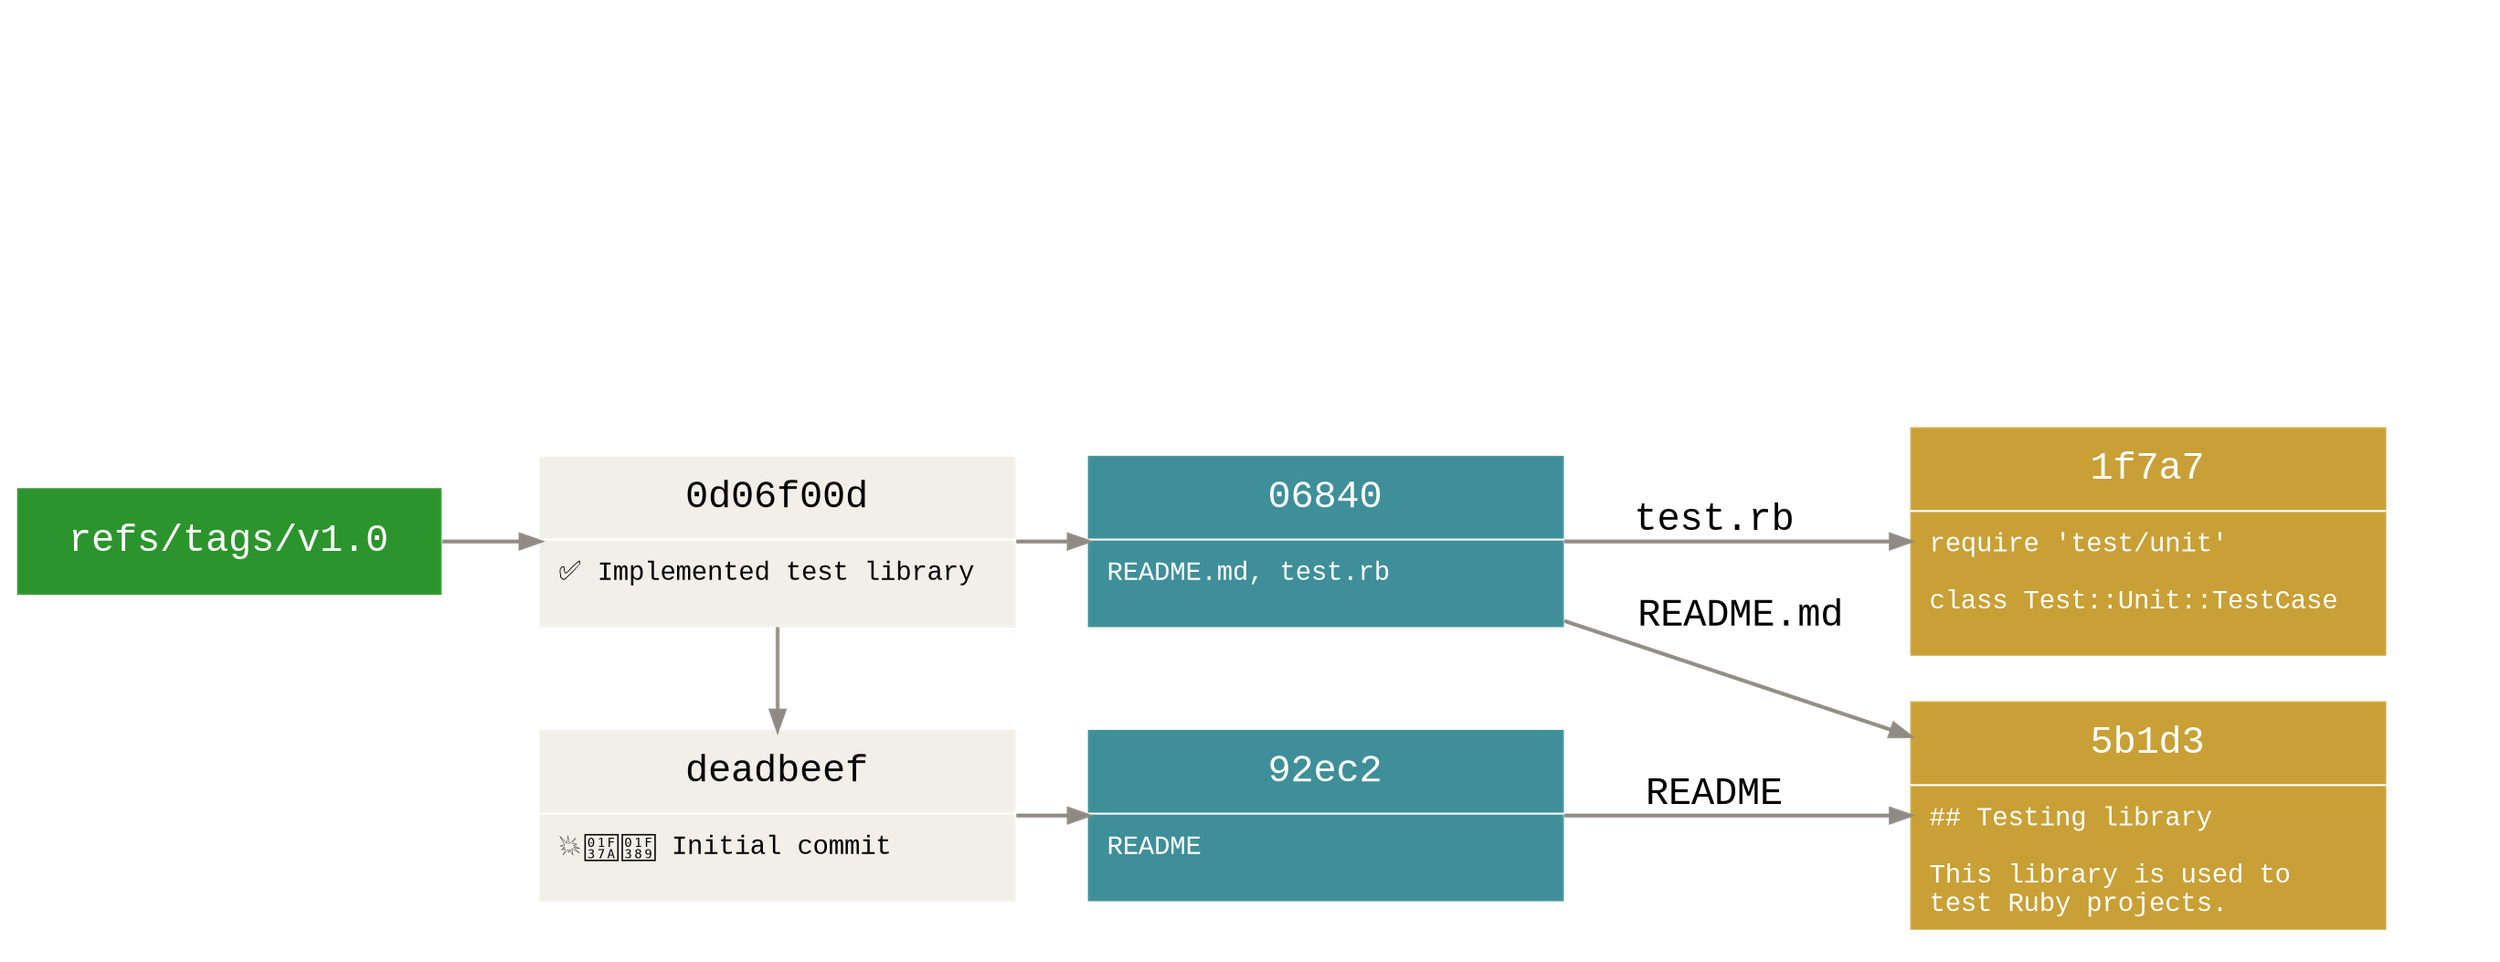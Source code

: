 graph Git {
  layout=neato
  bgcolor="transparent"

  ranksep=1
  nodesep=.5

  edge [color="#8f8a83"
        fontname="Menlo, Monaco, Consolas, Lucida Console, Courier New, monospace"
        fontsize=20
        labeldistance=8
        labelangle=8
        penwidth=2
        dir="back"]
  node [shape=box
        fontname="Menlo, Monaco, Consolas, Lucida Console, Courier New, monospace"
        fontsize=20
        margin=".2,.23"
        width=3.1
        penwidth=0]

  node [style="filled"
        fontcolor="#ffffff"
        fillcolor="#2c942c"]
  master [style=invis
          label="refs/heads/master"
          pos="0,4!"]
  tag [
       label="refs/tags/v1.0"
       pos="0,2!"]

  node [margin="0,0"
        fontcolor="#000000"
        fillcolor="transparent"]
  A [pos="4,0!"
     label=<
    <table cellspacing="0"
           cellpadding="10"
           color="white"
           border="0"
           bgcolor="#f0efe8"
           fixedsize="true"
           width="250"
           height="90">
      <tr>
        <td border="1"
            sides="b"
            width="250">deadbeef</td>
      </tr>
      <tr>
        <td align="left"
            balign="left"><font point-size="14">💥🍺🎉 Initial commit</font></td>
      </tr>
    </table>
    >]

  B [
     pos="4,2!"
     label=<
    <table cellspacing="0"
           cellpadding="10"
           color="white"
           border="0"
           bgcolor="#f0efe8"
           fixedsize="true"
           width="250"
           height="90">
      <tr>
        <td border="1"
            sides="b"
            width="250">0d06f00d</td>
      </tr>
      <tr>
        <td align="left"
            balign="left"><font point-size="14">✅ Implemented test library</font></td>
      </tr>
    </table>
    >]

  C [style=invis
     pos="4,4!"
     label=<
    <table cellspacing="0"
           cellpadding="10"
           color="white"
           border="0"
           bgcolor="#f0efe8"
           fixedsize="true"
           width="250"
           height="90">
      <tr>
        <td border="1"
            sides="b"
            width="250">50fac0de</td>
      </tr>
      <tr>
        <td align="left"
            balign="left"><font point-size="14">💩 Fixed stack overflow</font></td>
      </tr>
    </table>
    >]

  node [fontcolor="#ffffff"]

  tree_a [pos="8,0!"
          label=<
    <table cellspacing="0"
           cellpadding="10"
           color="white"
           border="0"
           bgcolor="#3e8f99"
           fixedsize="true"
           width="250"
           height="90">
      <tr>
        <td border="1"
            sides="b"
            width="250">92ec2</td>
      </tr>
      <tr>
        <td align="left"><font point-size="14">README</font></td>
      </tr>
    </table>
    >]

  tree_b [
          pos="8,2!"
          label=<
    <table cellspacing="0"
           cellpadding="10"
           color="white"
           border="0"
           bgcolor="#3e8f99"
           fixedsize="true"
           width="250"
           height="90">
      <tr>
        <td border="1"
            sides="b"
            width="250">06840</td>
      </tr>
      <tr>
        <td align="left"><font point-size="14">README.md, test.rb</font></td>
      </tr>
    </table>
    >]

  tree_c [style=invis
          pos="8,4!"
          label=<
    <table cellspacing="0"
           cellpadding="10"
           color="white"
           border="0"
           bgcolor="#3e8f99"
           fixedsize="true"
           width="250"
           height="90">
      <tr>
        <td border="1"
            sides="b"
            width="250">05a2d</td>
      </tr>
      <tr>
        <td align="left"><font point-size="14">README.md, test.rb, bak</font></td>
      </tr>
    </table>
    >]

  readme_1 [pos="14,0!"
            label=<
    <table cellspacing="0"
           cellpadding="10"
           color="white"
           border="0"
           bgcolor="#c8a036"
           fixedsize="true"
           width="250"
           height="120">
      <tr>
        <td border="1"
            sides="b"
            width="250">5b1d3</td>
      </tr>
      <tr>
        <td align="left"
            balign="left"><font point-size="14">## Testing library<br />
 <br />
This library is used to<br />
test Ruby projects.</font></td>
      </tr>
    </table>
    >]

  test_1 [
          pos="14,2!"
          label=<
    <table cellspacing="0"
           cellpadding="10"
           color="white"
           border="0"
           bgcolor="#c8a036"
           fixedsize="true"
           width="250"
           height="120">
      <tr>
        <td border="1"
            sides="b"
            width="250">1f7a7</td>
      </tr>
      <tr>
        <td align="left"
            balign="left"><font point-size="14">require 'test/unit'<br />
 <br />
class Test::Unit::TestCase</font></td>
      </tr>
    </table>
    >]

  test_2 [style=invis
          pos="14,4!"
          label=<
    <table cellspacing="0"
           cellpadding="10"
           color="white"
           border="0"
           bgcolor="#c8a036"
           fixedsize="true"
           width="250"
           height="120">
      <tr>
        <td border="1"
            sides="b"
            width="250">fa49b</td>
      </tr>
      <tr>
        <td align="left"
            balign="left"><font point-size="14">require 'logger'<br />
require 'test/unit'<br />
<br />
class Test::Unit::TestCase</font></td>
      </tr>
    </table>
    >]

  node [style=invis
        width=.033
        height=.033
        fixedsize=true
        label=""
        fillcolor="#8f8a83"]
  dummy_bak_1 [pos="10,5.5!"]
  dummy_bak_2 [pos="16.5,5.5!"]
  dummy_bak_3 [pos="16.5,-1!"]
  dummy_bak_4 [pos="10,-1!"]

  dummy_readme_1 [pos="10,5!"]
  dummy_readme_2 [pos="16.2,5!"]
  dummy_readme_3 [pos="16.2,0!"]

  readme_1 -- tree_a [headlabel="README"]
  tree_a -- A



  readme_1 -- tree_b [headlabel="README.md" labelangle=20 labeldistance=9.3]
  test_1 -- tree_b [headlabel="test.rb"]

  A -- B
  B -- tag
  tree_b -- B

  edge [style=invis]

  test_2 -- tree_c [headlabel="test.rb"]

  tree_a:se -- dummy_bak_4:w
  readme_1:e -- dummy_readme_3:w

  B -- C
  C -- master
  tree_c -- C

  edge [dir=none]
  dummy_bak_1 -- tree_c:ne [headlabel="bak" labelangle=-18 labeldistance=9.8]
  dummy_bak_1 -- dummy_bak_2 -- dummy_bak_3 -- dummy_bak_4

  dummy_readme_1 -- tree_c:ne [headlabel="README.md" labelangle=-30 labeldistance=10]
  dummy_readme_1 -- dummy_readme_2 -- dummy_readme_3
}
